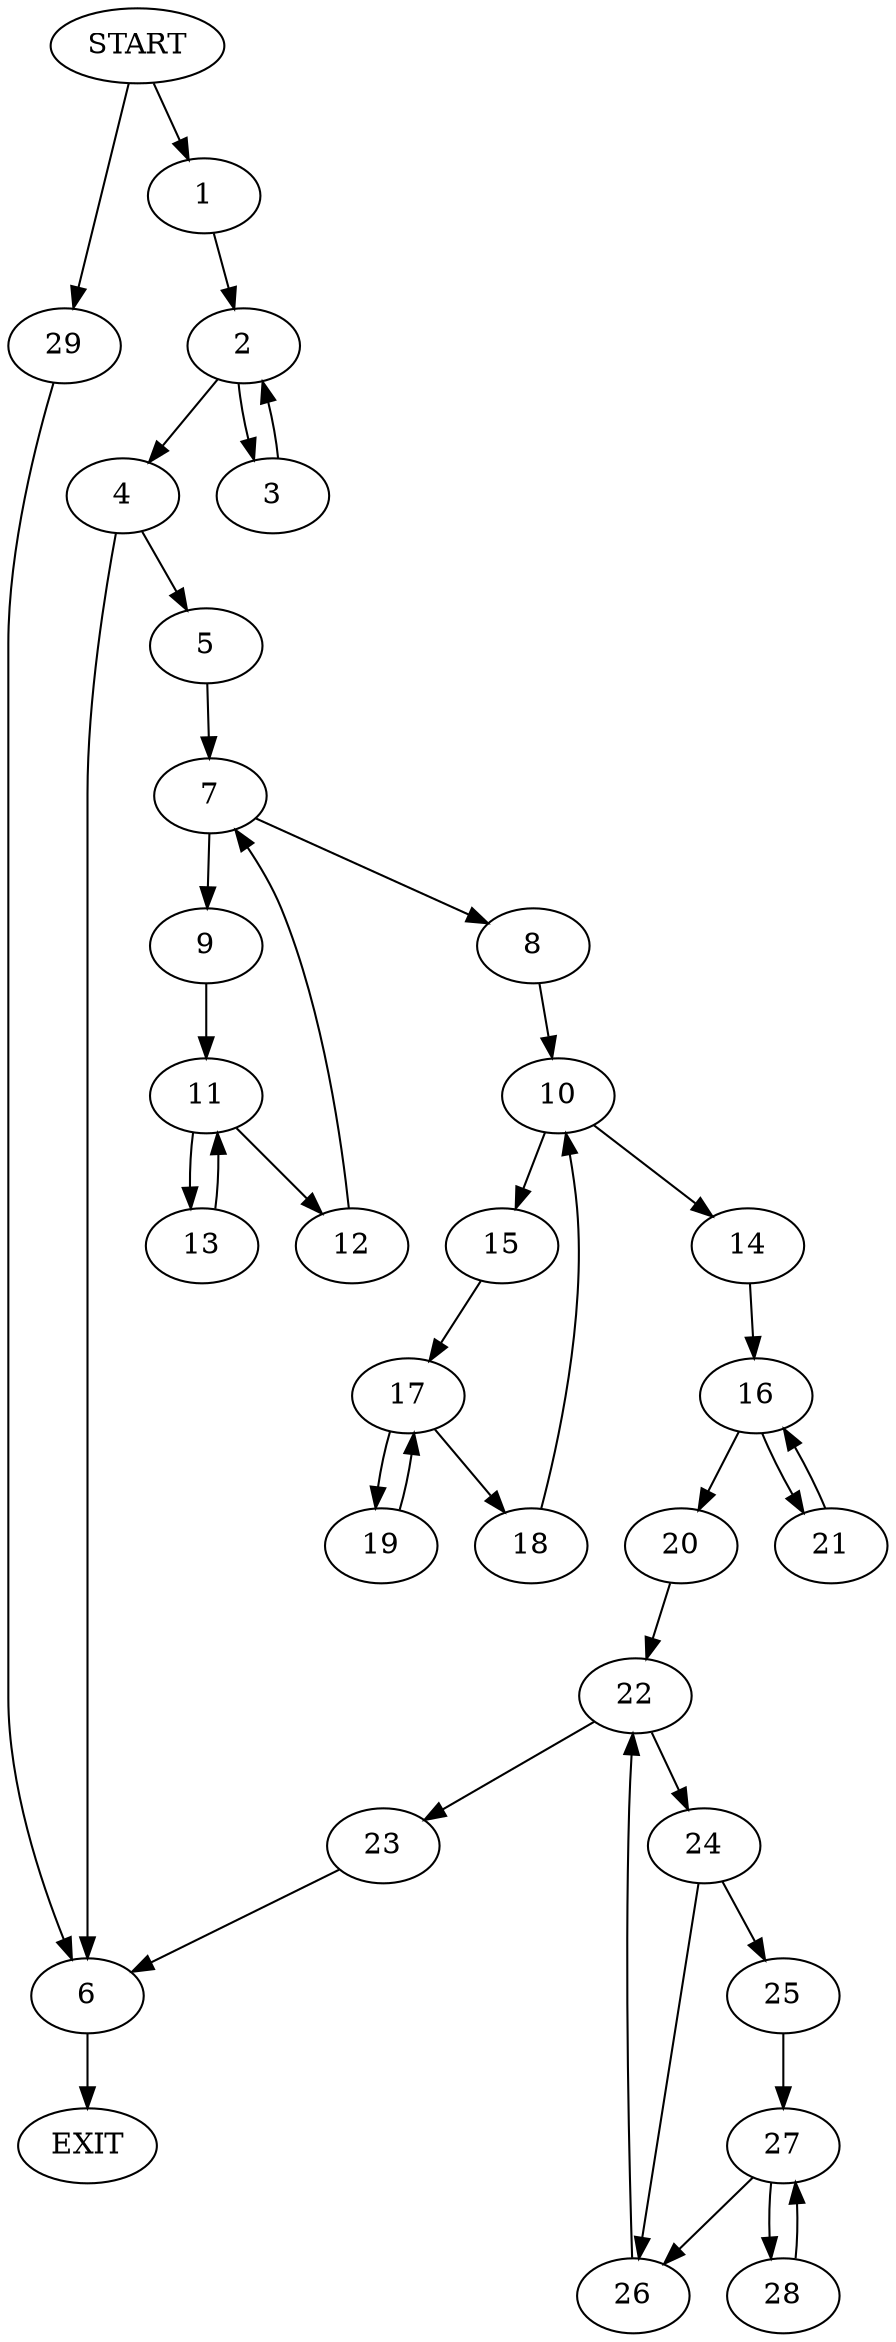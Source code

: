 digraph {
0 [label="START"]
30 [label="EXIT"]
0 -> 1
1 -> 2
2 -> 3
2 -> 4
4 -> 5
4 -> 6
3 -> 2
5 -> 7
6 -> 30
7 -> 8
7 -> 9
8 -> 10
9 -> 11
11 -> 12
11 -> 13
13 -> 11
12 -> 7
10 -> 14
10 -> 15
14 -> 16
15 -> 17
17 -> 18
17 -> 19
18 -> 10
19 -> 17
16 -> 20
16 -> 21
21 -> 16
20 -> 22
22 -> 23
22 -> 24
23 -> 6
24 -> 25
24 -> 26
25 -> 27
26 -> 22
27 -> 26
27 -> 28
28 -> 27
0 -> 29
29 -> 6
}
